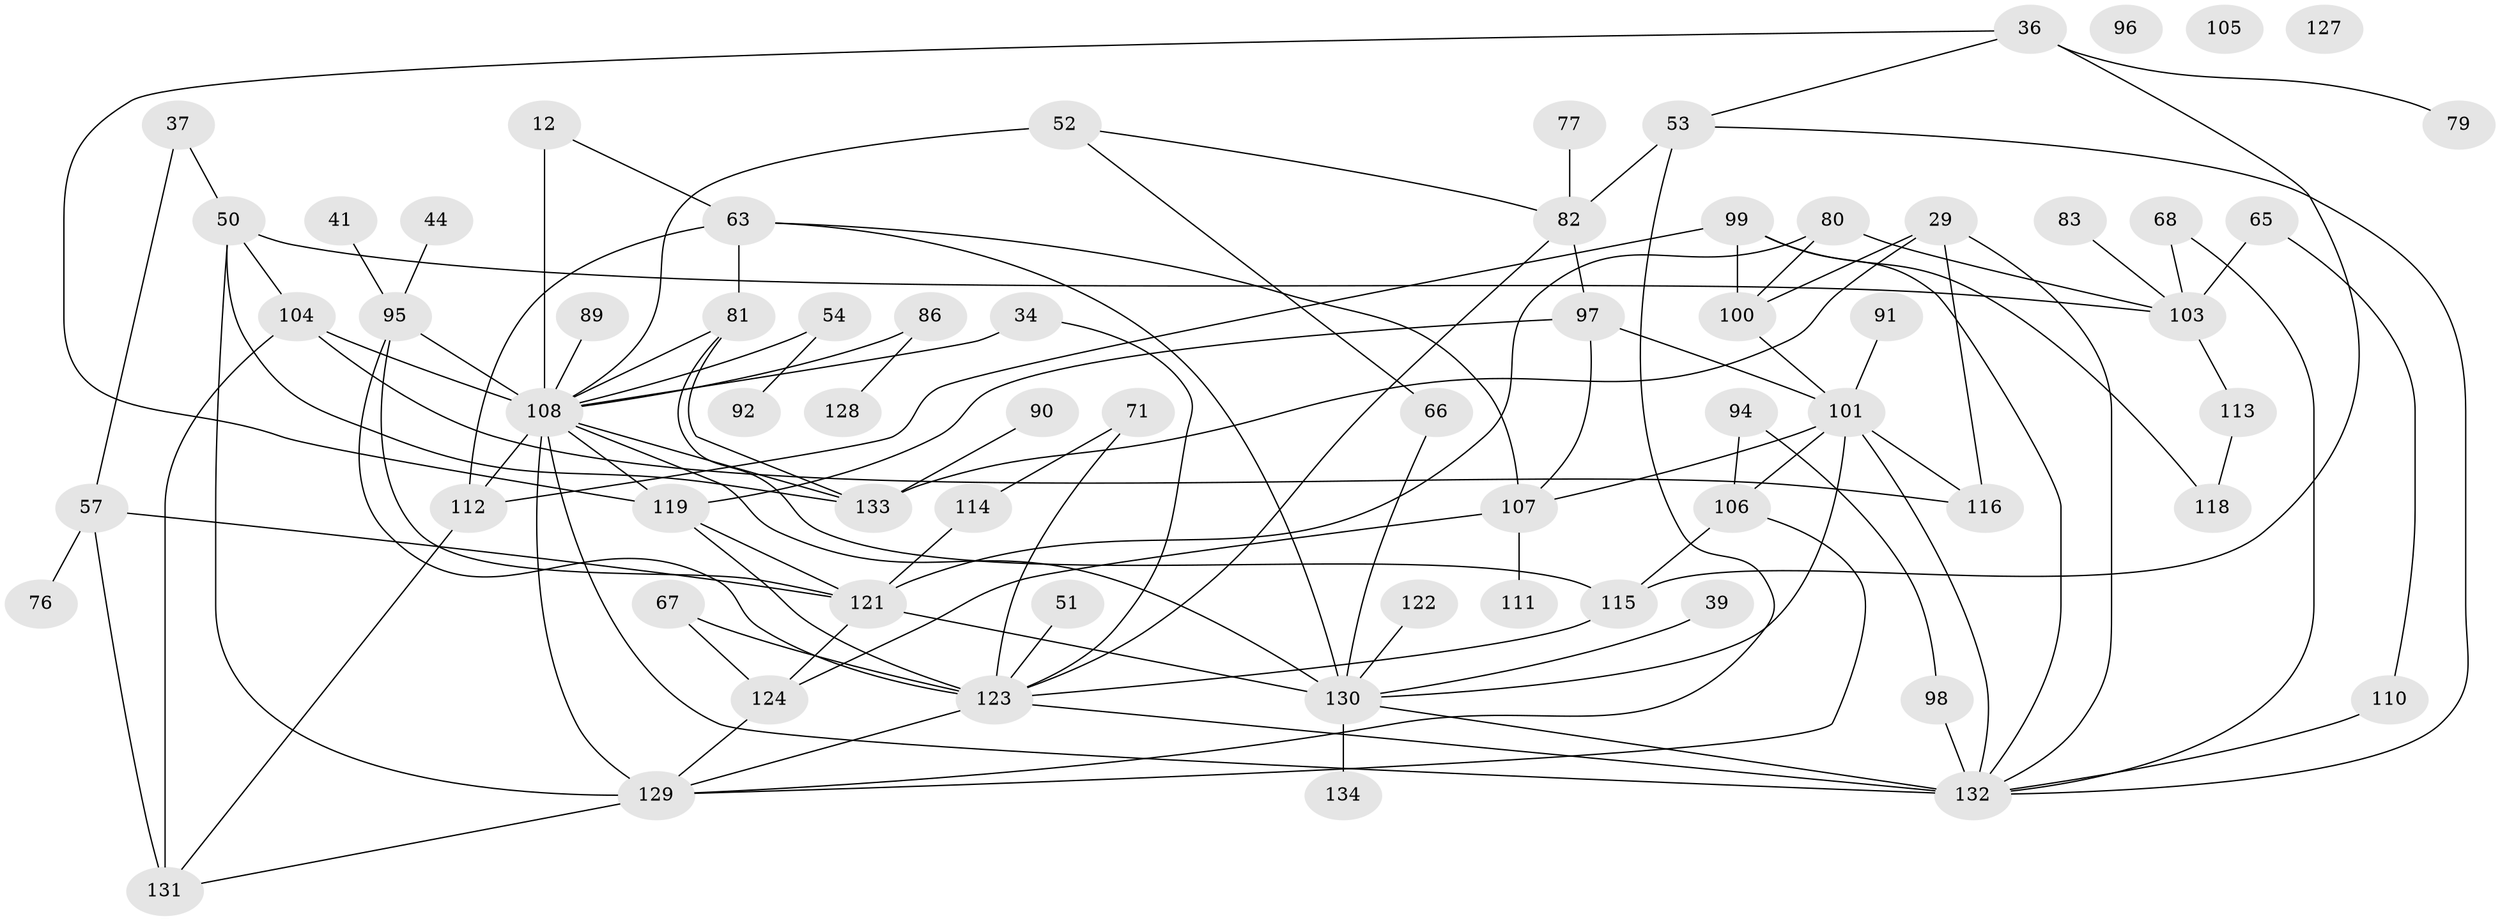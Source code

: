 // original degree distribution, {1: 0.1865671641791045, 4: 0.21641791044776118, 2: 0.208955223880597, 5: 0.05970149253731343, 3: 0.22388059701492538, 6: 0.05223880597014925, 8: 0.007462686567164179, 7: 0.022388059701492536, 0: 0.022388059701492536}
// Generated by graph-tools (version 1.1) at 2025/39/03/09/25 04:39:19]
// undirected, 67 vertices, 110 edges
graph export_dot {
graph [start="1"]
  node [color=gray90,style=filled];
  12;
  29 [super="+19"];
  34 [super="+32"];
  36;
  37 [super="+14"];
  39;
  41;
  44;
  50;
  51;
  52 [super="+42"];
  53;
  54;
  57 [super="+27"];
  63;
  65 [super="+59"];
  66;
  67;
  68;
  71;
  76;
  77;
  79;
  80;
  81 [super="+40+45"];
  82 [super="+61+38"];
  83;
  86;
  89;
  90;
  91;
  92;
  94;
  95 [super="+2"];
  96;
  97 [super="+43"];
  98;
  99;
  100;
  101 [super="+8+93+56"];
  103 [super="+22"];
  104 [super="+72"];
  105;
  106 [super="+47+88"];
  107 [super="+9"];
  108 [super="+25+62"];
  110 [super="+1"];
  111;
  112;
  113;
  114 [super="+69"];
  115;
  116 [super="+3+49+84"];
  118;
  119 [super="+55+26"];
  121 [super="+33+35+117"];
  122;
  123 [super="+4+70"];
  124;
  127;
  128;
  129 [super="+16+125"];
  130 [super="+75"];
  131 [super="+74+15+126"];
  132 [super="+18+60"];
  133 [super="+109"];
  134;
  12 -- 63;
  12 -- 108;
  29 -- 100 [weight=2];
  29 -- 132 [weight=2];
  29 -- 116;
  29 -- 133;
  34 -- 108;
  34 -- 123 [weight=2];
  36 -- 53;
  36 -- 79;
  36 -- 115;
  36 -- 119;
  37 -- 50;
  37 -- 57;
  39 -- 130;
  41 -- 95;
  44 -- 95;
  50 -- 103 [weight=2];
  50 -- 133;
  50 -- 104;
  50 -- 129;
  51 -- 123;
  52 -- 66;
  52 -- 82;
  52 -- 108 [weight=2];
  53 -- 132;
  53 -- 82;
  53 -- 129;
  54 -- 92;
  54 -- 108;
  57 -- 76;
  57 -- 121;
  57 -- 131;
  63 -- 107 [weight=2];
  63 -- 112;
  63 -- 81 [weight=2];
  63 -- 130;
  65 -- 110;
  65 -- 103;
  66 -- 130;
  67 -- 124;
  67 -- 123;
  68 -- 103;
  68 -- 132;
  71 -- 114;
  71 -- 123;
  77 -- 82;
  80 -- 100;
  80 -- 103;
  80 -- 121;
  81 -- 115;
  81 -- 108 [weight=2];
  81 -- 133;
  82 -- 97;
  82 -- 123;
  83 -- 103;
  86 -- 128;
  86 -- 108;
  89 -- 108;
  90 -- 133;
  91 -- 101;
  94 -- 98;
  94 -- 106;
  95 -- 123;
  95 -- 108;
  95 -- 121;
  97 -- 107 [weight=2];
  97 -- 119;
  97 -- 101;
  98 -- 132;
  99 -- 100;
  99 -- 112;
  99 -- 118;
  99 -- 132;
  100 -- 101;
  101 -- 106;
  101 -- 130;
  101 -- 116;
  101 -- 132;
  101 -- 107;
  103 -- 113;
  104 -- 108;
  104 -- 116;
  104 -- 131 [weight=2];
  106 -- 115;
  106 -- 129;
  107 -- 111;
  107 -- 124;
  108 -- 129 [weight=3];
  108 -- 119 [weight=4];
  108 -- 132 [weight=3];
  108 -- 112;
  108 -- 130;
  108 -- 133;
  110 -- 132;
  112 -- 131;
  113 -- 118;
  114 -- 121;
  115 -- 123;
  119 -- 123 [weight=3];
  119 -- 121;
  121 -- 130 [weight=2];
  121 -- 124;
  122 -- 130;
  123 -- 129 [weight=2];
  123 -- 132 [weight=2];
  124 -- 129;
  129 -- 131;
  130 -- 132;
  130 -- 134;
}
